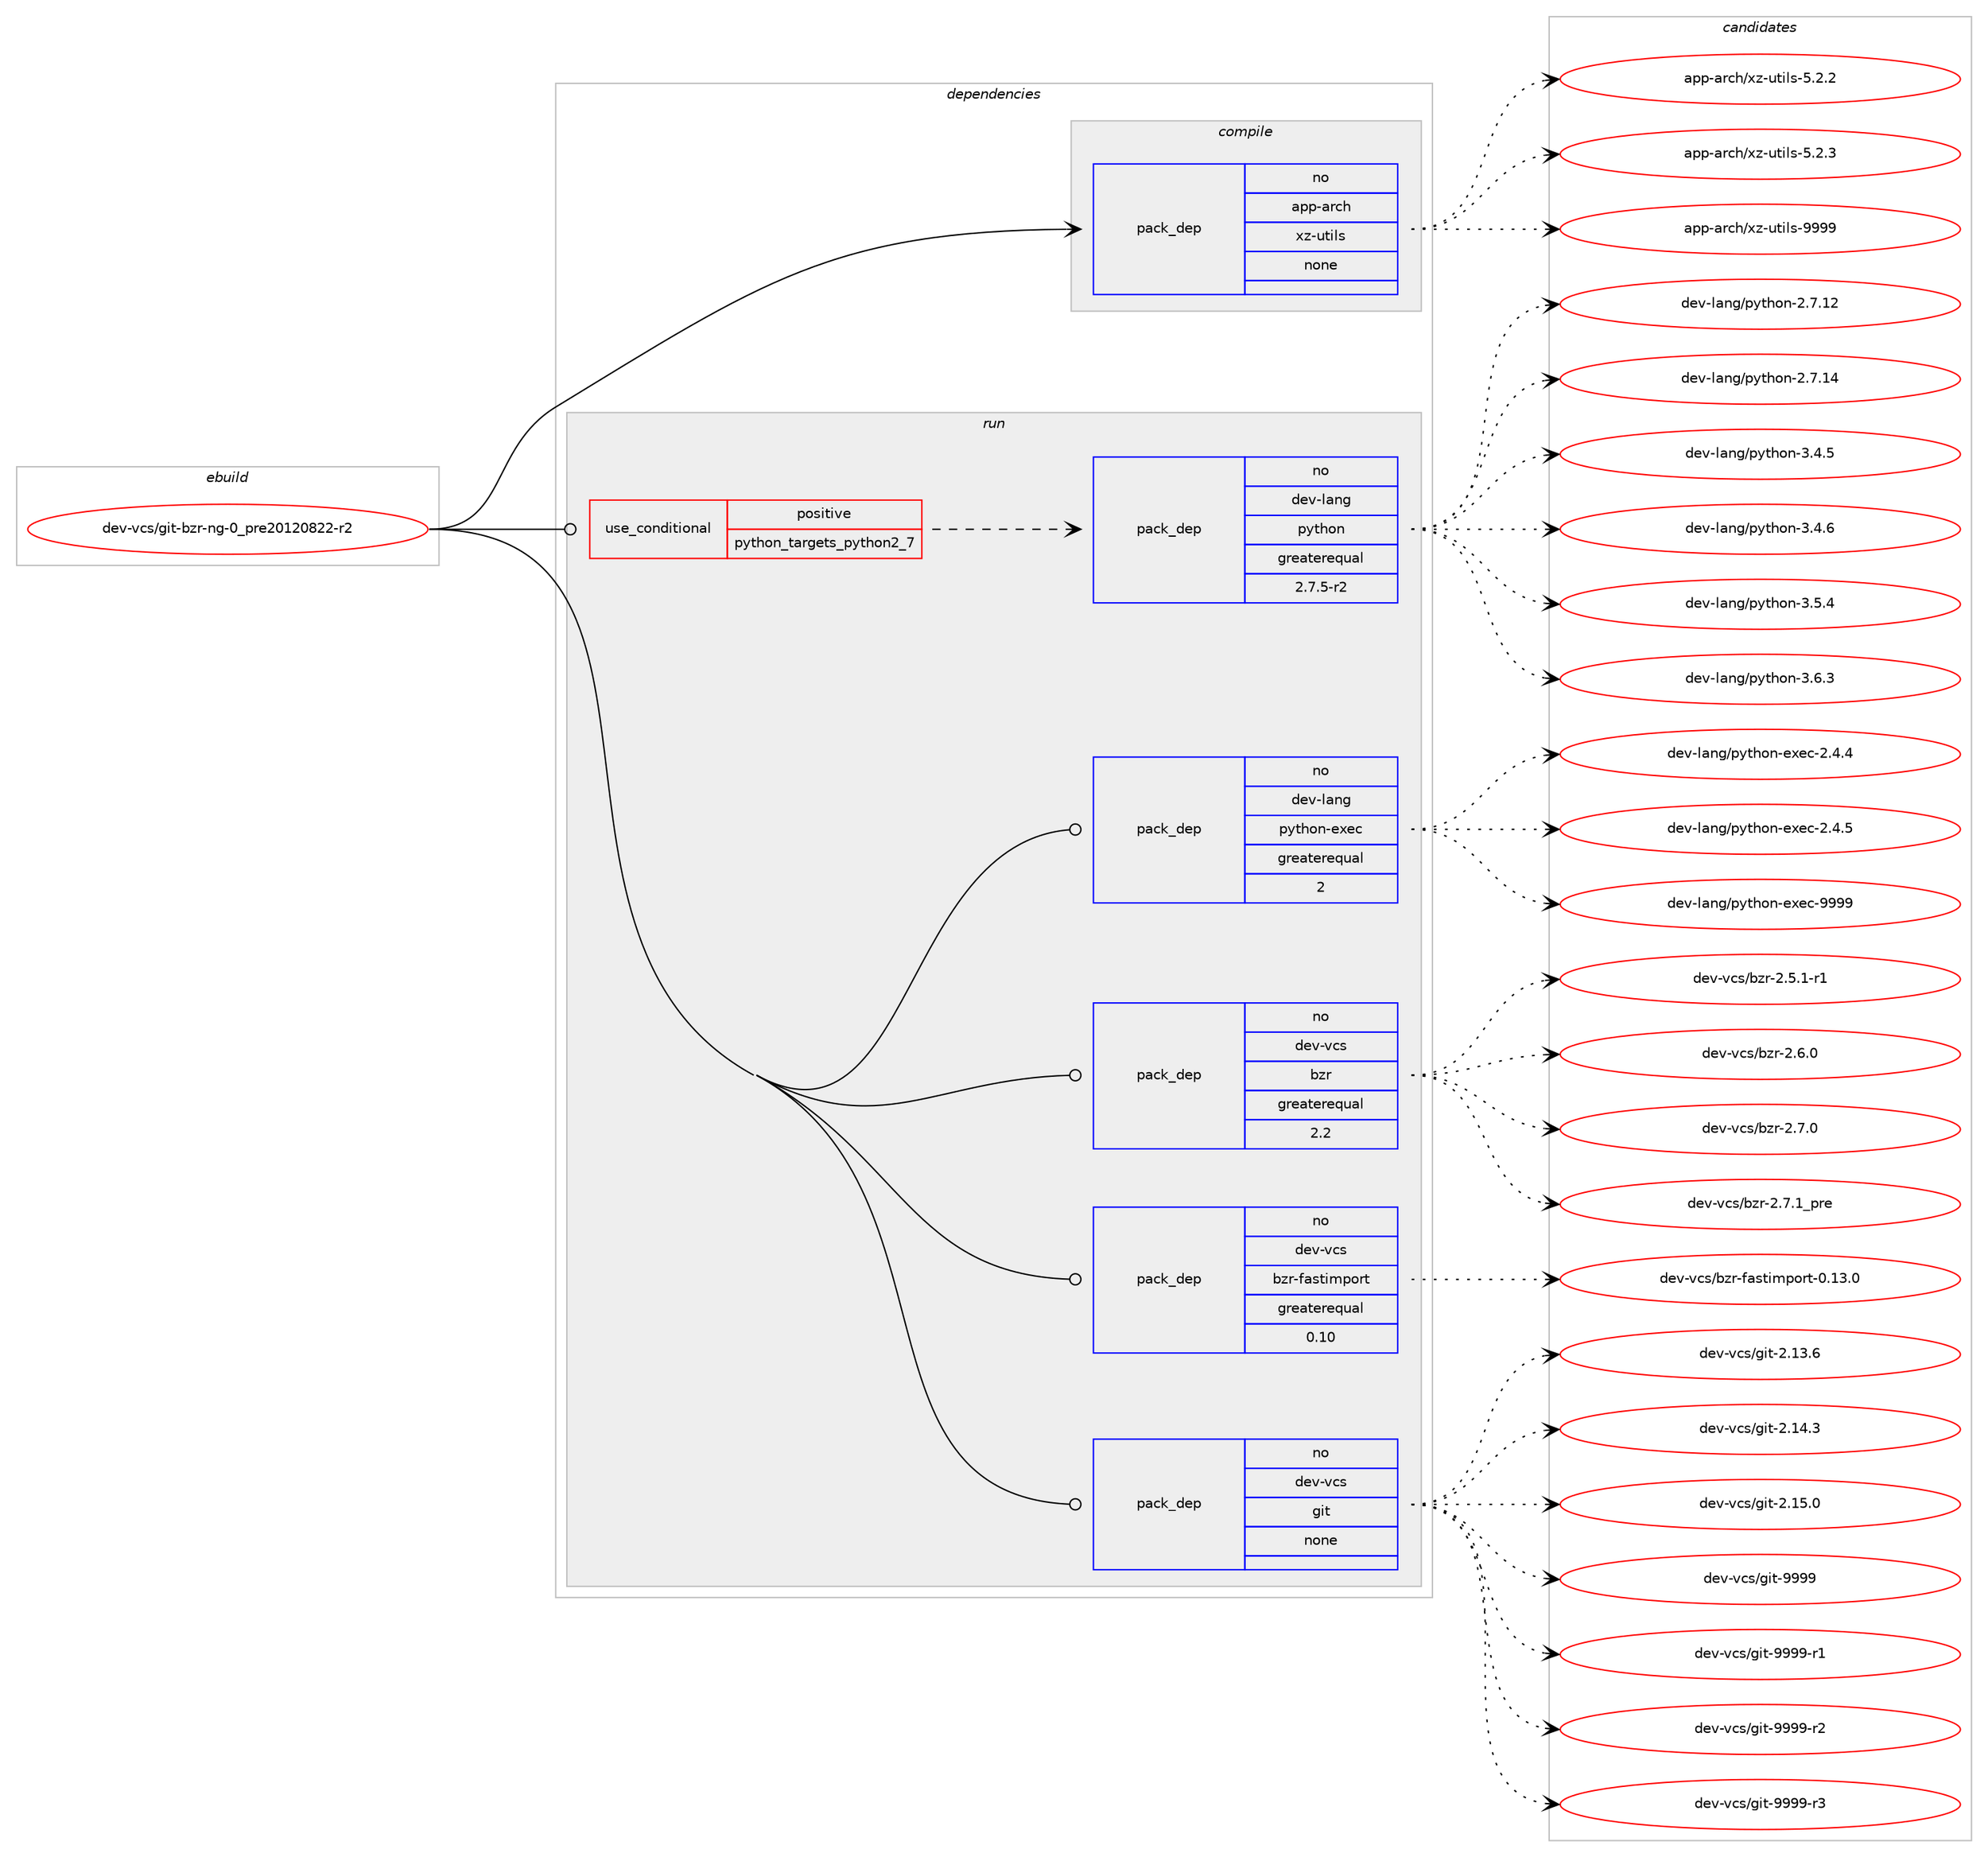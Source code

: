 digraph prolog {

# *************
# Graph options
# *************

newrank=true;
concentrate=true;
compound=true;
graph [rankdir=LR,fontname=Helvetica,fontsize=10,ranksep=1.5];#, ranksep=2.5, nodesep=0.2];
edge  [arrowhead=vee];
node  [fontname=Helvetica,fontsize=10];

# **********
# The ebuild
# **********

subgraph cluster_leftcol {
color=gray;
rank=same;
label=<<i>ebuild</i>>;
id [label="dev-vcs/git-bzr-ng-0_pre20120822-r2", color=red, width=4, href="../dev-vcs/git-bzr-ng-0_pre20120822-r2.svg"];
}

# ****************
# The dependencies
# ****************

subgraph cluster_midcol {
color=gray;
label=<<i>dependencies</i>>;
subgraph cluster_compile {
fillcolor="#eeeeee";
style=filled;
label=<<i>compile</i>>;
subgraph pack207255 {
dependency290805 [label=<<TABLE BORDER="0" CELLBORDER="1" CELLSPACING="0" CELLPADDING="4" WIDTH="220"><TR><TD ROWSPAN="6" CELLPADDING="30">pack_dep</TD></TR><TR><TD WIDTH="110">no</TD></TR><TR><TD>app-arch</TD></TR><TR><TD>xz-utils</TD></TR><TR><TD>none</TD></TR><TR><TD></TD></TR></TABLE>>, shape=none, color=blue];
}
id:e -> dependency290805:w [weight=20,style="solid",arrowhead="vee"];
}
subgraph cluster_compileandrun {
fillcolor="#eeeeee";
style=filled;
label=<<i>compile and run</i>>;
}
subgraph cluster_run {
fillcolor="#eeeeee";
style=filled;
label=<<i>run</i>>;
subgraph cond79223 {
dependency290806 [label=<<TABLE BORDER="0" CELLBORDER="1" CELLSPACING="0" CELLPADDING="4"><TR><TD ROWSPAN="3" CELLPADDING="10">use_conditional</TD></TR><TR><TD>positive</TD></TR><TR><TD>python_targets_python2_7</TD></TR></TABLE>>, shape=none, color=red];
subgraph pack207256 {
dependency290807 [label=<<TABLE BORDER="0" CELLBORDER="1" CELLSPACING="0" CELLPADDING="4" WIDTH="220"><TR><TD ROWSPAN="6" CELLPADDING="30">pack_dep</TD></TR><TR><TD WIDTH="110">no</TD></TR><TR><TD>dev-lang</TD></TR><TR><TD>python</TD></TR><TR><TD>greaterequal</TD></TR><TR><TD>2.7.5-r2</TD></TR></TABLE>>, shape=none, color=blue];
}
dependency290806:e -> dependency290807:w [weight=20,style="dashed",arrowhead="vee"];
}
id:e -> dependency290806:w [weight=20,style="solid",arrowhead="odot"];
subgraph pack207257 {
dependency290808 [label=<<TABLE BORDER="0" CELLBORDER="1" CELLSPACING="0" CELLPADDING="4" WIDTH="220"><TR><TD ROWSPAN="6" CELLPADDING="30">pack_dep</TD></TR><TR><TD WIDTH="110">no</TD></TR><TR><TD>dev-lang</TD></TR><TR><TD>python-exec</TD></TR><TR><TD>greaterequal</TD></TR><TR><TD>2</TD></TR></TABLE>>, shape=none, color=blue];
}
id:e -> dependency290808:w [weight=20,style="solid",arrowhead="odot"];
subgraph pack207258 {
dependency290809 [label=<<TABLE BORDER="0" CELLBORDER="1" CELLSPACING="0" CELLPADDING="4" WIDTH="220"><TR><TD ROWSPAN="6" CELLPADDING="30">pack_dep</TD></TR><TR><TD WIDTH="110">no</TD></TR><TR><TD>dev-vcs</TD></TR><TR><TD>bzr</TD></TR><TR><TD>greaterequal</TD></TR><TR><TD>2.2</TD></TR></TABLE>>, shape=none, color=blue];
}
id:e -> dependency290809:w [weight=20,style="solid",arrowhead="odot"];
subgraph pack207259 {
dependency290810 [label=<<TABLE BORDER="0" CELLBORDER="1" CELLSPACING="0" CELLPADDING="4" WIDTH="220"><TR><TD ROWSPAN="6" CELLPADDING="30">pack_dep</TD></TR><TR><TD WIDTH="110">no</TD></TR><TR><TD>dev-vcs</TD></TR><TR><TD>bzr-fastimport</TD></TR><TR><TD>greaterequal</TD></TR><TR><TD>0.10</TD></TR></TABLE>>, shape=none, color=blue];
}
id:e -> dependency290810:w [weight=20,style="solid",arrowhead="odot"];
subgraph pack207260 {
dependency290811 [label=<<TABLE BORDER="0" CELLBORDER="1" CELLSPACING="0" CELLPADDING="4" WIDTH="220"><TR><TD ROWSPAN="6" CELLPADDING="30">pack_dep</TD></TR><TR><TD WIDTH="110">no</TD></TR><TR><TD>dev-vcs</TD></TR><TR><TD>git</TD></TR><TR><TD>none</TD></TR><TR><TD></TD></TR></TABLE>>, shape=none, color=blue];
}
id:e -> dependency290811:w [weight=20,style="solid",arrowhead="odot"];
}
}

# **************
# The candidates
# **************

subgraph cluster_choices {
rank=same;
color=gray;
label=<<i>candidates</i>>;

subgraph choice207255 {
color=black;
nodesep=1;
choice971121124597114991044712012245117116105108115455346504650 [label="app-arch/xz-utils-5.2.2", color=red, width=4,href="../app-arch/xz-utils-5.2.2.svg"];
choice971121124597114991044712012245117116105108115455346504651 [label="app-arch/xz-utils-5.2.3", color=red, width=4,href="../app-arch/xz-utils-5.2.3.svg"];
choice9711211245971149910447120122451171161051081154557575757 [label="app-arch/xz-utils-9999", color=red, width=4,href="../app-arch/xz-utils-9999.svg"];
dependency290805:e -> choice971121124597114991044712012245117116105108115455346504650:w [style=dotted,weight="100"];
dependency290805:e -> choice971121124597114991044712012245117116105108115455346504651:w [style=dotted,weight="100"];
dependency290805:e -> choice9711211245971149910447120122451171161051081154557575757:w [style=dotted,weight="100"];
}
subgraph choice207256 {
color=black;
nodesep=1;
choice10010111845108971101034711212111610411111045504655464950 [label="dev-lang/python-2.7.12", color=red, width=4,href="../dev-lang/python-2.7.12.svg"];
choice10010111845108971101034711212111610411111045504655464952 [label="dev-lang/python-2.7.14", color=red, width=4,href="../dev-lang/python-2.7.14.svg"];
choice100101118451089711010347112121116104111110455146524653 [label="dev-lang/python-3.4.5", color=red, width=4,href="../dev-lang/python-3.4.5.svg"];
choice100101118451089711010347112121116104111110455146524654 [label="dev-lang/python-3.4.6", color=red, width=4,href="../dev-lang/python-3.4.6.svg"];
choice100101118451089711010347112121116104111110455146534652 [label="dev-lang/python-3.5.4", color=red, width=4,href="../dev-lang/python-3.5.4.svg"];
choice100101118451089711010347112121116104111110455146544651 [label="dev-lang/python-3.6.3", color=red, width=4,href="../dev-lang/python-3.6.3.svg"];
dependency290807:e -> choice10010111845108971101034711212111610411111045504655464950:w [style=dotted,weight="100"];
dependency290807:e -> choice10010111845108971101034711212111610411111045504655464952:w [style=dotted,weight="100"];
dependency290807:e -> choice100101118451089711010347112121116104111110455146524653:w [style=dotted,weight="100"];
dependency290807:e -> choice100101118451089711010347112121116104111110455146524654:w [style=dotted,weight="100"];
dependency290807:e -> choice100101118451089711010347112121116104111110455146534652:w [style=dotted,weight="100"];
dependency290807:e -> choice100101118451089711010347112121116104111110455146544651:w [style=dotted,weight="100"];
}
subgraph choice207257 {
color=black;
nodesep=1;
choice1001011184510897110103471121211161041111104510112010199455046524652 [label="dev-lang/python-exec-2.4.4", color=red, width=4,href="../dev-lang/python-exec-2.4.4.svg"];
choice1001011184510897110103471121211161041111104510112010199455046524653 [label="dev-lang/python-exec-2.4.5", color=red, width=4,href="../dev-lang/python-exec-2.4.5.svg"];
choice10010111845108971101034711212111610411111045101120101994557575757 [label="dev-lang/python-exec-9999", color=red, width=4,href="../dev-lang/python-exec-9999.svg"];
dependency290808:e -> choice1001011184510897110103471121211161041111104510112010199455046524652:w [style=dotted,weight="100"];
dependency290808:e -> choice1001011184510897110103471121211161041111104510112010199455046524653:w [style=dotted,weight="100"];
dependency290808:e -> choice10010111845108971101034711212111610411111045101120101994557575757:w [style=dotted,weight="100"];
}
subgraph choice207258 {
color=black;
nodesep=1;
choice100101118451189911547981221144550465346494511449 [label="dev-vcs/bzr-2.5.1-r1", color=red, width=4,href="../dev-vcs/bzr-2.5.1-r1.svg"];
choice10010111845118991154798122114455046544648 [label="dev-vcs/bzr-2.6.0", color=red, width=4,href="../dev-vcs/bzr-2.6.0.svg"];
choice10010111845118991154798122114455046554648 [label="dev-vcs/bzr-2.7.0", color=red, width=4,href="../dev-vcs/bzr-2.7.0.svg"];
choice1001011184511899115479812211445504655464995112114101 [label="dev-vcs/bzr-2.7.1_pre", color=red, width=4,href="../dev-vcs/bzr-2.7.1_pre.svg"];
dependency290809:e -> choice100101118451189911547981221144550465346494511449:w [style=dotted,weight="100"];
dependency290809:e -> choice10010111845118991154798122114455046544648:w [style=dotted,weight="100"];
dependency290809:e -> choice10010111845118991154798122114455046554648:w [style=dotted,weight="100"];
dependency290809:e -> choice1001011184511899115479812211445504655464995112114101:w [style=dotted,weight="100"];
}
subgraph choice207259 {
color=black;
nodesep=1;
choice10010111845118991154798122114451029711511610510911211111411645484649514648 [label="dev-vcs/bzr-fastimport-0.13.0", color=red, width=4,href="../dev-vcs/bzr-fastimport-0.13.0.svg"];
dependency290810:e -> choice10010111845118991154798122114451029711511610510911211111411645484649514648:w [style=dotted,weight="100"];
}
subgraph choice207260 {
color=black;
nodesep=1;
choice10010111845118991154710310511645504649514654 [label="dev-vcs/git-2.13.6", color=red, width=4,href="../dev-vcs/git-2.13.6.svg"];
choice10010111845118991154710310511645504649524651 [label="dev-vcs/git-2.14.3", color=red, width=4,href="../dev-vcs/git-2.14.3.svg"];
choice10010111845118991154710310511645504649534648 [label="dev-vcs/git-2.15.0", color=red, width=4,href="../dev-vcs/git-2.15.0.svg"];
choice1001011184511899115471031051164557575757 [label="dev-vcs/git-9999", color=red, width=4,href="../dev-vcs/git-9999.svg"];
choice10010111845118991154710310511645575757574511449 [label="dev-vcs/git-9999-r1", color=red, width=4,href="../dev-vcs/git-9999-r1.svg"];
choice10010111845118991154710310511645575757574511450 [label="dev-vcs/git-9999-r2", color=red, width=4,href="../dev-vcs/git-9999-r2.svg"];
choice10010111845118991154710310511645575757574511451 [label="dev-vcs/git-9999-r3", color=red, width=4,href="../dev-vcs/git-9999-r3.svg"];
dependency290811:e -> choice10010111845118991154710310511645504649514654:w [style=dotted,weight="100"];
dependency290811:e -> choice10010111845118991154710310511645504649524651:w [style=dotted,weight="100"];
dependency290811:e -> choice10010111845118991154710310511645504649534648:w [style=dotted,weight="100"];
dependency290811:e -> choice1001011184511899115471031051164557575757:w [style=dotted,weight="100"];
dependency290811:e -> choice10010111845118991154710310511645575757574511449:w [style=dotted,weight="100"];
dependency290811:e -> choice10010111845118991154710310511645575757574511450:w [style=dotted,weight="100"];
dependency290811:e -> choice10010111845118991154710310511645575757574511451:w [style=dotted,weight="100"];
}
}

}
